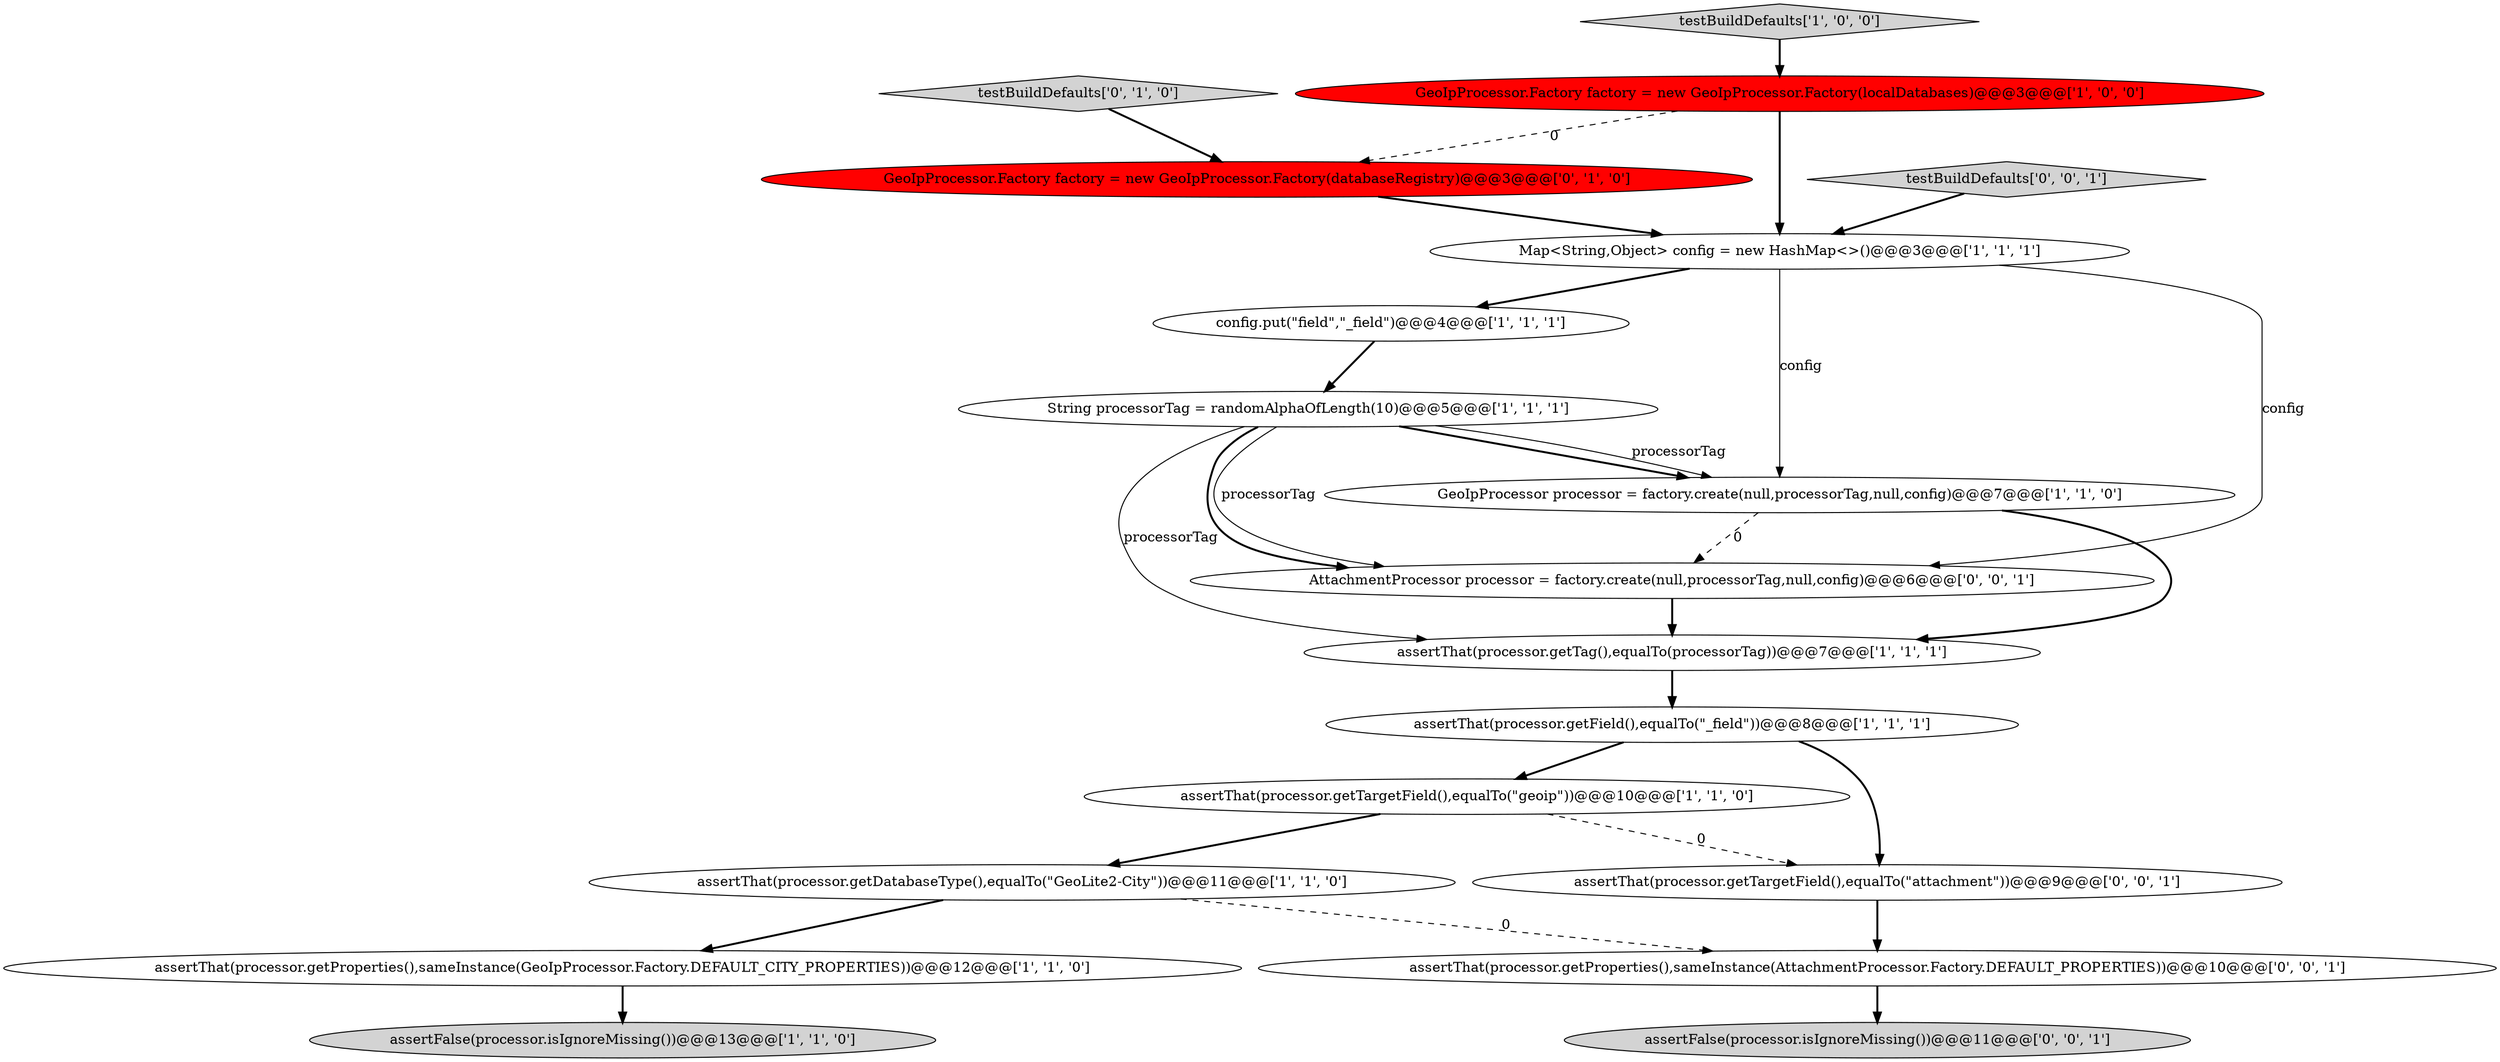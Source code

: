 digraph {
3 [style = filled, label = "assertThat(processor.getProperties(),sameInstance(GeoIpProcessor.Factory.DEFAULT_CITY_PROPERTIES))@@@12@@@['1', '1', '0']", fillcolor = white, shape = ellipse image = "AAA0AAABBB1BBB"];
5 [style = filled, label = "assertThat(processor.getTag(),equalTo(processorTag))@@@7@@@['1', '1', '1']", fillcolor = white, shape = ellipse image = "AAA0AAABBB1BBB"];
10 [style = filled, label = "config.put(\"field\",\"_field\")@@@4@@@['1', '1', '1']", fillcolor = white, shape = ellipse image = "AAA0AAABBB1BBB"];
16 [style = filled, label = "AttachmentProcessor processor = factory.create(null,processorTag,null,config)@@@6@@@['0', '0', '1']", fillcolor = white, shape = ellipse image = "AAA0AAABBB3BBB"];
13 [style = filled, label = "GeoIpProcessor.Factory factory = new GeoIpProcessor.Factory(databaseRegistry)@@@3@@@['0', '1', '0']", fillcolor = red, shape = ellipse image = "AAA1AAABBB2BBB"];
7 [style = filled, label = "String processorTag = randomAlphaOfLength(10)@@@5@@@['1', '1', '1']", fillcolor = white, shape = ellipse image = "AAA0AAABBB1BBB"];
8 [style = filled, label = "assertThat(processor.getTargetField(),equalTo(\"geoip\"))@@@10@@@['1', '1', '0']", fillcolor = white, shape = ellipse image = "AAA0AAABBB1BBB"];
9 [style = filled, label = "GeoIpProcessor.Factory factory = new GeoIpProcessor.Factory(localDatabases)@@@3@@@['1', '0', '0']", fillcolor = red, shape = ellipse image = "AAA1AAABBB1BBB"];
15 [style = filled, label = "assertFalse(processor.isIgnoreMissing())@@@11@@@['0', '0', '1']", fillcolor = lightgray, shape = ellipse image = "AAA0AAABBB3BBB"];
11 [style = filled, label = "assertThat(processor.getDatabaseType(),equalTo(\"GeoLite2-City\"))@@@11@@@['1', '1', '0']", fillcolor = white, shape = ellipse image = "AAA0AAABBB1BBB"];
12 [style = filled, label = "testBuildDefaults['0', '1', '0']", fillcolor = lightgray, shape = diamond image = "AAA0AAABBB2BBB"];
17 [style = filled, label = "testBuildDefaults['0', '0', '1']", fillcolor = lightgray, shape = diamond image = "AAA0AAABBB3BBB"];
6 [style = filled, label = "GeoIpProcessor processor = factory.create(null,processorTag,null,config)@@@7@@@['1', '1', '0']", fillcolor = white, shape = ellipse image = "AAA0AAABBB1BBB"];
1 [style = filled, label = "assertFalse(processor.isIgnoreMissing())@@@13@@@['1', '1', '0']", fillcolor = lightgray, shape = ellipse image = "AAA0AAABBB1BBB"];
4 [style = filled, label = "Map<String,Object> config = new HashMap<>()@@@3@@@['1', '1', '1']", fillcolor = white, shape = ellipse image = "AAA0AAABBB1BBB"];
2 [style = filled, label = "testBuildDefaults['1', '0', '0']", fillcolor = lightgray, shape = diamond image = "AAA0AAABBB1BBB"];
18 [style = filled, label = "assertThat(processor.getTargetField(),equalTo(\"attachment\"))@@@9@@@['0', '0', '1']", fillcolor = white, shape = ellipse image = "AAA0AAABBB3BBB"];
14 [style = filled, label = "assertThat(processor.getProperties(),sameInstance(AttachmentProcessor.Factory.DEFAULT_PROPERTIES))@@@10@@@['0', '0', '1']", fillcolor = white, shape = ellipse image = "AAA0AAABBB3BBB"];
0 [style = filled, label = "assertThat(processor.getField(),equalTo(\"_field\"))@@@8@@@['1', '1', '1']", fillcolor = white, shape = ellipse image = "AAA0AAABBB1BBB"];
4->10 [style = bold, label=""];
3->1 [style = bold, label=""];
9->4 [style = bold, label=""];
2->9 [style = bold, label=""];
7->5 [style = solid, label="processorTag"];
7->16 [style = solid, label="processorTag"];
10->7 [style = bold, label=""];
12->13 [style = bold, label=""];
6->5 [style = bold, label=""];
6->16 [style = dashed, label="0"];
5->0 [style = bold, label=""];
11->3 [style = bold, label=""];
11->14 [style = dashed, label="0"];
7->16 [style = bold, label=""];
7->6 [style = bold, label=""];
0->8 [style = bold, label=""];
9->13 [style = dashed, label="0"];
16->5 [style = bold, label=""];
0->18 [style = bold, label=""];
8->18 [style = dashed, label="0"];
14->15 [style = bold, label=""];
7->6 [style = solid, label="processorTag"];
4->16 [style = solid, label="config"];
8->11 [style = bold, label=""];
4->6 [style = solid, label="config"];
18->14 [style = bold, label=""];
17->4 [style = bold, label=""];
13->4 [style = bold, label=""];
}
